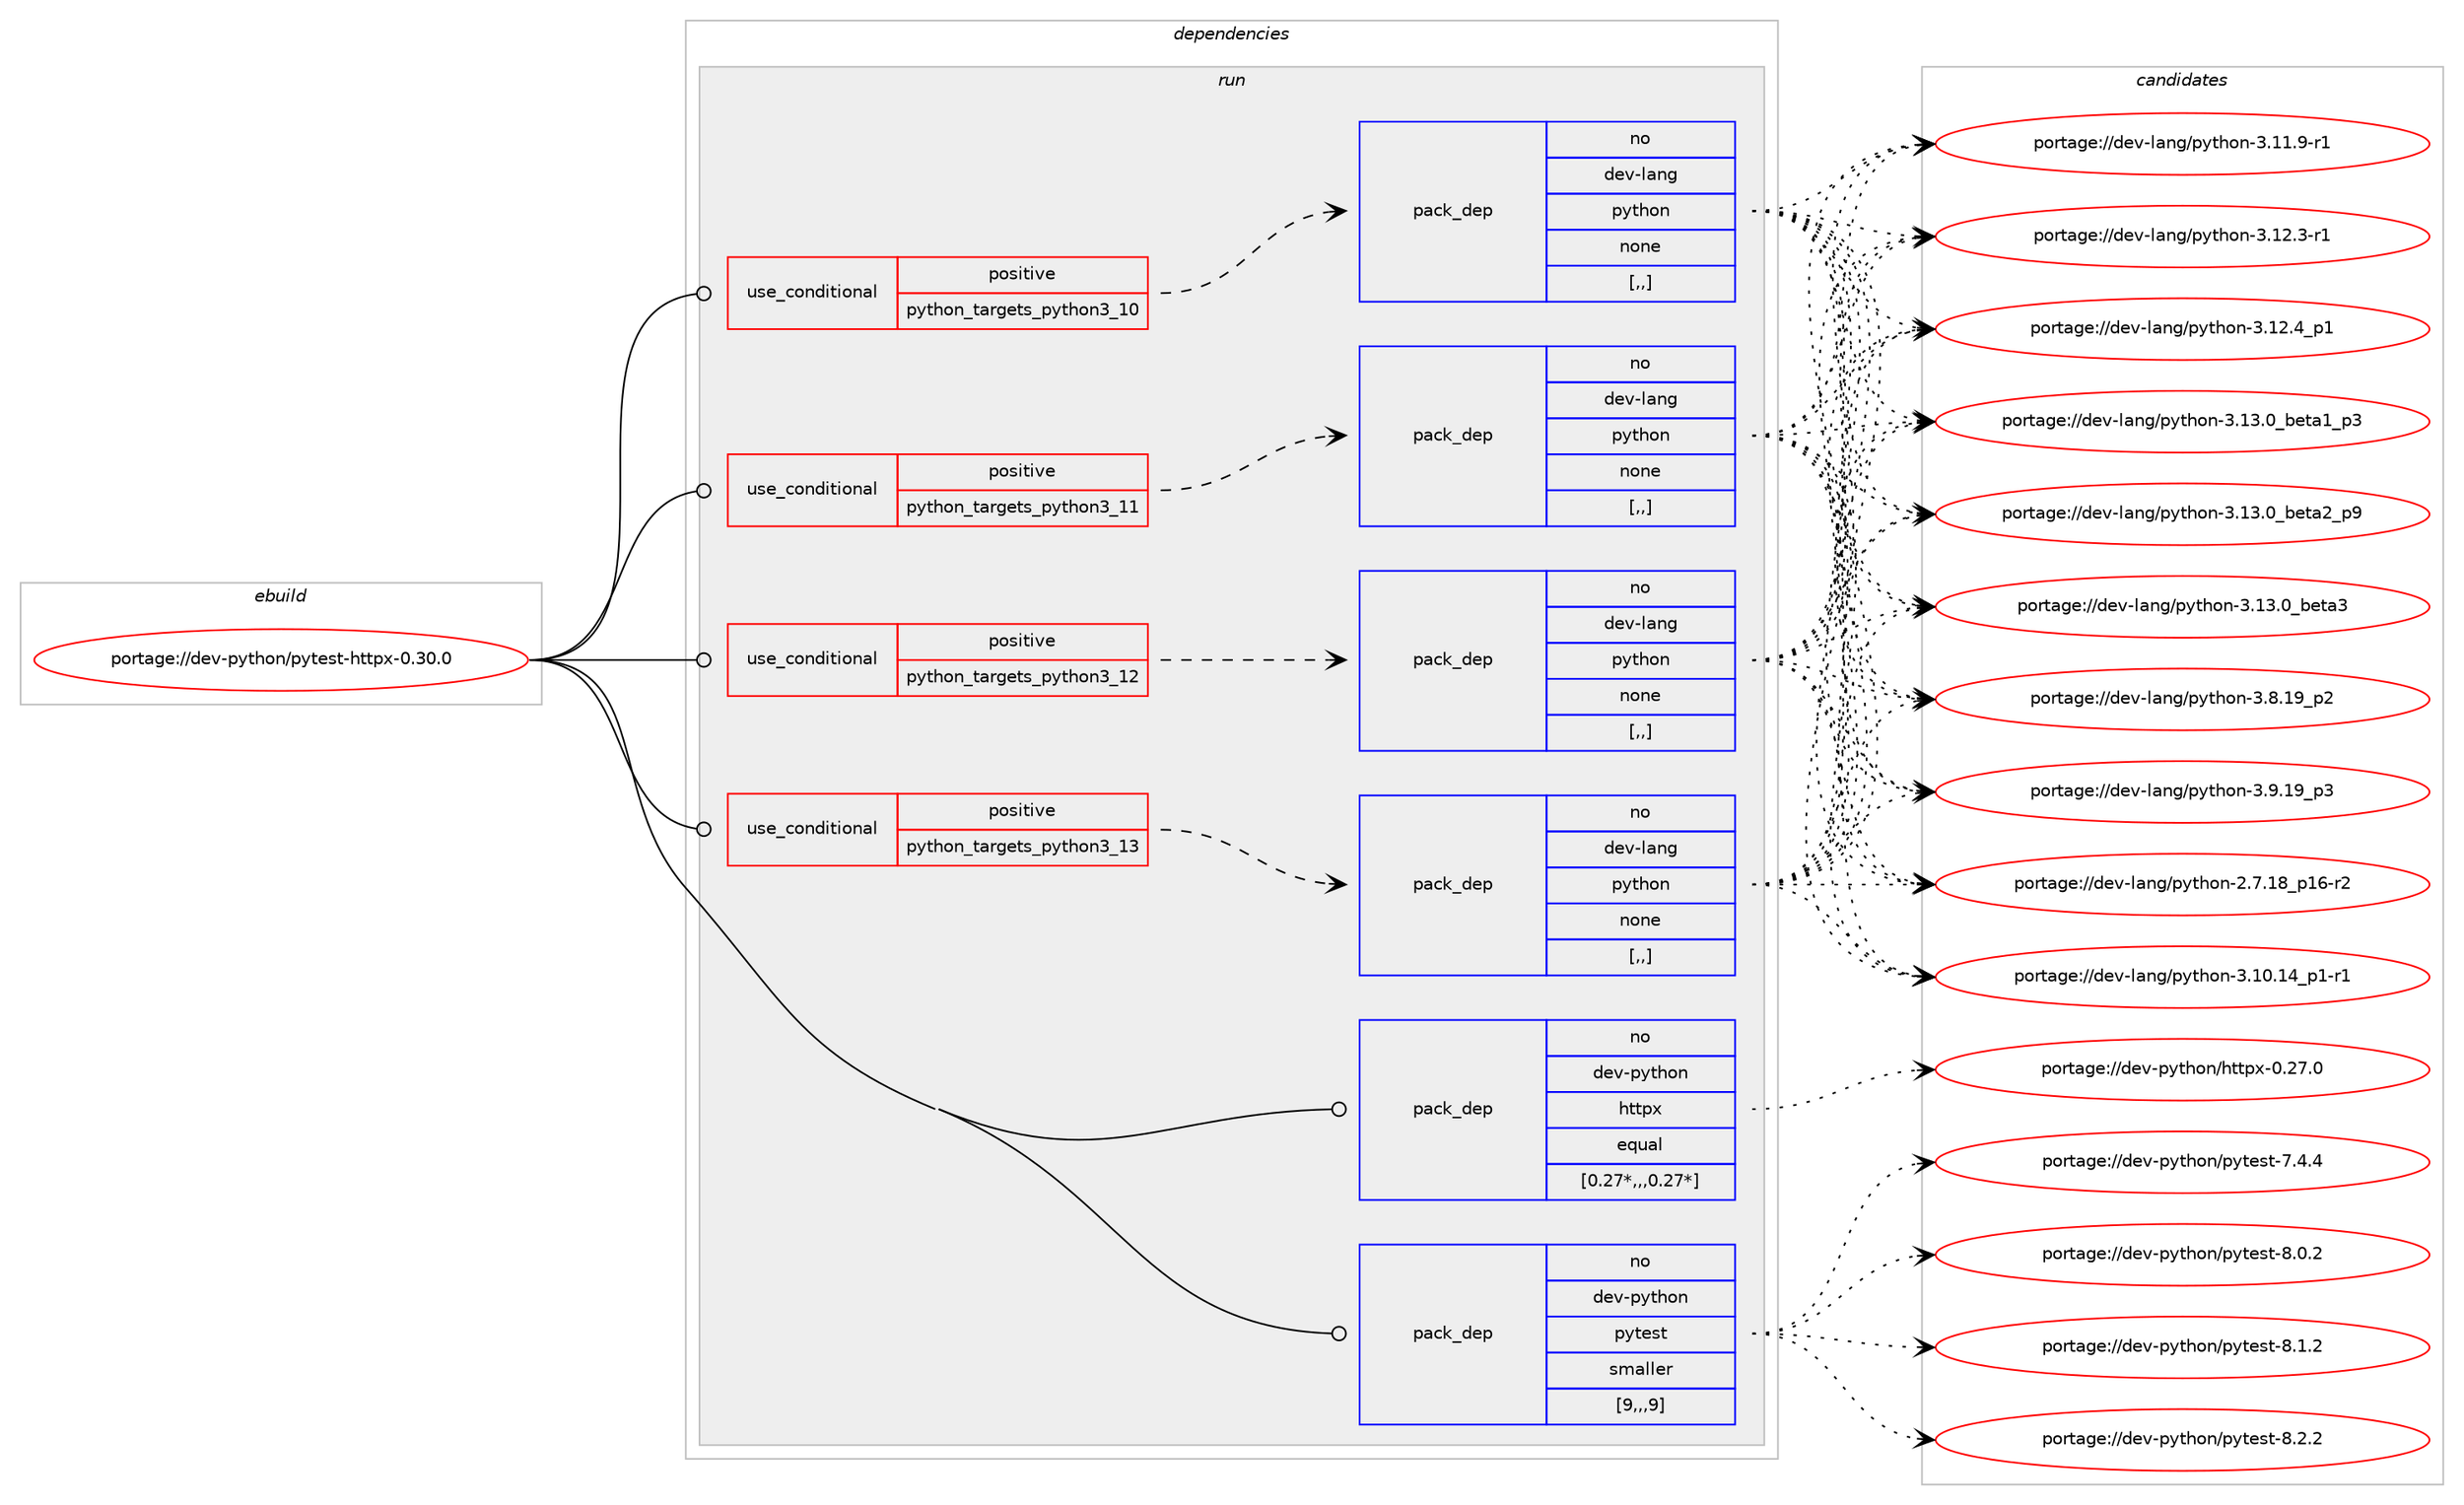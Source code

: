 digraph prolog {

# *************
# Graph options
# *************

newrank=true;
concentrate=true;
compound=true;
graph [rankdir=LR,fontname=Helvetica,fontsize=10,ranksep=1.5];#, ranksep=2.5, nodesep=0.2];
edge  [arrowhead=vee];
node  [fontname=Helvetica,fontsize=10];

# **********
# The ebuild
# **********

subgraph cluster_leftcol {
color=gray;
rank=same;
label=<<i>ebuild</i>>;
id [label="portage://dev-python/pytest-httpx-0.30.0", color=red, width=4, href="../dev-python/pytest-httpx-0.30.0.svg"];
}

# ****************
# The dependencies
# ****************

subgraph cluster_midcol {
color=gray;
label=<<i>dependencies</i>>;
subgraph cluster_compile {
fillcolor="#eeeeee";
style=filled;
label=<<i>compile</i>>;
}
subgraph cluster_compileandrun {
fillcolor="#eeeeee";
style=filled;
label=<<i>compile and run</i>>;
}
subgraph cluster_run {
fillcolor="#eeeeee";
style=filled;
label=<<i>run</i>>;
subgraph cond36755 {
dependency155229 [label=<<TABLE BORDER="0" CELLBORDER="1" CELLSPACING="0" CELLPADDING="4"><TR><TD ROWSPAN="3" CELLPADDING="10">use_conditional</TD></TR><TR><TD>positive</TD></TR><TR><TD>python_targets_python3_10</TD></TR></TABLE>>, shape=none, color=red];
subgraph pack117239 {
dependency155230 [label=<<TABLE BORDER="0" CELLBORDER="1" CELLSPACING="0" CELLPADDING="4" WIDTH="220"><TR><TD ROWSPAN="6" CELLPADDING="30">pack_dep</TD></TR><TR><TD WIDTH="110">no</TD></TR><TR><TD>dev-lang</TD></TR><TR><TD>python</TD></TR><TR><TD>none</TD></TR><TR><TD>[,,]</TD></TR></TABLE>>, shape=none, color=blue];
}
dependency155229:e -> dependency155230:w [weight=20,style="dashed",arrowhead="vee"];
}
id:e -> dependency155229:w [weight=20,style="solid",arrowhead="odot"];
subgraph cond36756 {
dependency155231 [label=<<TABLE BORDER="0" CELLBORDER="1" CELLSPACING="0" CELLPADDING="4"><TR><TD ROWSPAN="3" CELLPADDING="10">use_conditional</TD></TR><TR><TD>positive</TD></TR><TR><TD>python_targets_python3_11</TD></TR></TABLE>>, shape=none, color=red];
subgraph pack117240 {
dependency155232 [label=<<TABLE BORDER="0" CELLBORDER="1" CELLSPACING="0" CELLPADDING="4" WIDTH="220"><TR><TD ROWSPAN="6" CELLPADDING="30">pack_dep</TD></TR><TR><TD WIDTH="110">no</TD></TR><TR><TD>dev-lang</TD></TR><TR><TD>python</TD></TR><TR><TD>none</TD></TR><TR><TD>[,,]</TD></TR></TABLE>>, shape=none, color=blue];
}
dependency155231:e -> dependency155232:w [weight=20,style="dashed",arrowhead="vee"];
}
id:e -> dependency155231:w [weight=20,style="solid",arrowhead="odot"];
subgraph cond36757 {
dependency155233 [label=<<TABLE BORDER="0" CELLBORDER="1" CELLSPACING="0" CELLPADDING="4"><TR><TD ROWSPAN="3" CELLPADDING="10">use_conditional</TD></TR><TR><TD>positive</TD></TR><TR><TD>python_targets_python3_12</TD></TR></TABLE>>, shape=none, color=red];
subgraph pack117241 {
dependency155234 [label=<<TABLE BORDER="0" CELLBORDER="1" CELLSPACING="0" CELLPADDING="4" WIDTH="220"><TR><TD ROWSPAN="6" CELLPADDING="30">pack_dep</TD></TR><TR><TD WIDTH="110">no</TD></TR><TR><TD>dev-lang</TD></TR><TR><TD>python</TD></TR><TR><TD>none</TD></TR><TR><TD>[,,]</TD></TR></TABLE>>, shape=none, color=blue];
}
dependency155233:e -> dependency155234:w [weight=20,style="dashed",arrowhead="vee"];
}
id:e -> dependency155233:w [weight=20,style="solid",arrowhead="odot"];
subgraph cond36758 {
dependency155235 [label=<<TABLE BORDER="0" CELLBORDER="1" CELLSPACING="0" CELLPADDING="4"><TR><TD ROWSPAN="3" CELLPADDING="10">use_conditional</TD></TR><TR><TD>positive</TD></TR><TR><TD>python_targets_python3_13</TD></TR></TABLE>>, shape=none, color=red];
subgraph pack117242 {
dependency155236 [label=<<TABLE BORDER="0" CELLBORDER="1" CELLSPACING="0" CELLPADDING="4" WIDTH="220"><TR><TD ROWSPAN="6" CELLPADDING="30">pack_dep</TD></TR><TR><TD WIDTH="110">no</TD></TR><TR><TD>dev-lang</TD></TR><TR><TD>python</TD></TR><TR><TD>none</TD></TR><TR><TD>[,,]</TD></TR></TABLE>>, shape=none, color=blue];
}
dependency155235:e -> dependency155236:w [weight=20,style="dashed",arrowhead="vee"];
}
id:e -> dependency155235:w [weight=20,style="solid",arrowhead="odot"];
subgraph pack117243 {
dependency155237 [label=<<TABLE BORDER="0" CELLBORDER="1" CELLSPACING="0" CELLPADDING="4" WIDTH="220"><TR><TD ROWSPAN="6" CELLPADDING="30">pack_dep</TD></TR><TR><TD WIDTH="110">no</TD></TR><TR><TD>dev-python</TD></TR><TR><TD>httpx</TD></TR><TR><TD>equal</TD></TR><TR><TD>[0.27*,,,0.27*]</TD></TR></TABLE>>, shape=none, color=blue];
}
id:e -> dependency155237:w [weight=20,style="solid",arrowhead="odot"];
subgraph pack117244 {
dependency155238 [label=<<TABLE BORDER="0" CELLBORDER="1" CELLSPACING="0" CELLPADDING="4" WIDTH="220"><TR><TD ROWSPAN="6" CELLPADDING="30">pack_dep</TD></TR><TR><TD WIDTH="110">no</TD></TR><TR><TD>dev-python</TD></TR><TR><TD>pytest</TD></TR><TR><TD>smaller</TD></TR><TR><TD>[9,,,9]</TD></TR></TABLE>>, shape=none, color=blue];
}
id:e -> dependency155238:w [weight=20,style="solid",arrowhead="odot"];
}
}

# **************
# The candidates
# **************

subgraph cluster_choices {
rank=same;
color=gray;
label=<<i>candidates</i>>;

subgraph choice117239 {
color=black;
nodesep=1;
choice100101118451089711010347112121116104111110455046554649569511249544511450 [label="portage://dev-lang/python-2.7.18_p16-r2", color=red, width=4,href="../dev-lang/python-2.7.18_p16-r2.svg"];
choice100101118451089711010347112121116104111110455146494846495295112494511449 [label="portage://dev-lang/python-3.10.14_p1-r1", color=red, width=4,href="../dev-lang/python-3.10.14_p1-r1.svg"];
choice100101118451089711010347112121116104111110455146494946574511449 [label="portage://dev-lang/python-3.11.9-r1", color=red, width=4,href="../dev-lang/python-3.11.9-r1.svg"];
choice100101118451089711010347112121116104111110455146495046514511449 [label="portage://dev-lang/python-3.12.3-r1", color=red, width=4,href="../dev-lang/python-3.12.3-r1.svg"];
choice100101118451089711010347112121116104111110455146495046529511249 [label="portage://dev-lang/python-3.12.4_p1", color=red, width=4,href="../dev-lang/python-3.12.4_p1.svg"];
choice10010111845108971101034711212111610411111045514649514648959810111697499511251 [label="portage://dev-lang/python-3.13.0_beta1_p3", color=red, width=4,href="../dev-lang/python-3.13.0_beta1_p3.svg"];
choice10010111845108971101034711212111610411111045514649514648959810111697509511257 [label="portage://dev-lang/python-3.13.0_beta2_p9", color=red, width=4,href="../dev-lang/python-3.13.0_beta2_p9.svg"];
choice1001011184510897110103471121211161041111104551464951464895981011169751 [label="portage://dev-lang/python-3.13.0_beta3", color=red, width=4,href="../dev-lang/python-3.13.0_beta3.svg"];
choice100101118451089711010347112121116104111110455146564649579511250 [label="portage://dev-lang/python-3.8.19_p2", color=red, width=4,href="../dev-lang/python-3.8.19_p2.svg"];
choice100101118451089711010347112121116104111110455146574649579511251 [label="portage://dev-lang/python-3.9.19_p3", color=red, width=4,href="../dev-lang/python-3.9.19_p3.svg"];
dependency155230:e -> choice100101118451089711010347112121116104111110455046554649569511249544511450:w [style=dotted,weight="100"];
dependency155230:e -> choice100101118451089711010347112121116104111110455146494846495295112494511449:w [style=dotted,weight="100"];
dependency155230:e -> choice100101118451089711010347112121116104111110455146494946574511449:w [style=dotted,weight="100"];
dependency155230:e -> choice100101118451089711010347112121116104111110455146495046514511449:w [style=dotted,weight="100"];
dependency155230:e -> choice100101118451089711010347112121116104111110455146495046529511249:w [style=dotted,weight="100"];
dependency155230:e -> choice10010111845108971101034711212111610411111045514649514648959810111697499511251:w [style=dotted,weight="100"];
dependency155230:e -> choice10010111845108971101034711212111610411111045514649514648959810111697509511257:w [style=dotted,weight="100"];
dependency155230:e -> choice1001011184510897110103471121211161041111104551464951464895981011169751:w [style=dotted,weight="100"];
dependency155230:e -> choice100101118451089711010347112121116104111110455146564649579511250:w [style=dotted,weight="100"];
dependency155230:e -> choice100101118451089711010347112121116104111110455146574649579511251:w [style=dotted,weight="100"];
}
subgraph choice117240 {
color=black;
nodesep=1;
choice100101118451089711010347112121116104111110455046554649569511249544511450 [label="portage://dev-lang/python-2.7.18_p16-r2", color=red, width=4,href="../dev-lang/python-2.7.18_p16-r2.svg"];
choice100101118451089711010347112121116104111110455146494846495295112494511449 [label="portage://dev-lang/python-3.10.14_p1-r1", color=red, width=4,href="../dev-lang/python-3.10.14_p1-r1.svg"];
choice100101118451089711010347112121116104111110455146494946574511449 [label="portage://dev-lang/python-3.11.9-r1", color=red, width=4,href="../dev-lang/python-3.11.9-r1.svg"];
choice100101118451089711010347112121116104111110455146495046514511449 [label="portage://dev-lang/python-3.12.3-r1", color=red, width=4,href="../dev-lang/python-3.12.3-r1.svg"];
choice100101118451089711010347112121116104111110455146495046529511249 [label="portage://dev-lang/python-3.12.4_p1", color=red, width=4,href="../dev-lang/python-3.12.4_p1.svg"];
choice10010111845108971101034711212111610411111045514649514648959810111697499511251 [label="portage://dev-lang/python-3.13.0_beta1_p3", color=red, width=4,href="../dev-lang/python-3.13.0_beta1_p3.svg"];
choice10010111845108971101034711212111610411111045514649514648959810111697509511257 [label="portage://dev-lang/python-3.13.0_beta2_p9", color=red, width=4,href="../dev-lang/python-3.13.0_beta2_p9.svg"];
choice1001011184510897110103471121211161041111104551464951464895981011169751 [label="portage://dev-lang/python-3.13.0_beta3", color=red, width=4,href="../dev-lang/python-3.13.0_beta3.svg"];
choice100101118451089711010347112121116104111110455146564649579511250 [label="portage://dev-lang/python-3.8.19_p2", color=red, width=4,href="../dev-lang/python-3.8.19_p2.svg"];
choice100101118451089711010347112121116104111110455146574649579511251 [label="portage://dev-lang/python-3.9.19_p3", color=red, width=4,href="../dev-lang/python-3.9.19_p3.svg"];
dependency155232:e -> choice100101118451089711010347112121116104111110455046554649569511249544511450:w [style=dotted,weight="100"];
dependency155232:e -> choice100101118451089711010347112121116104111110455146494846495295112494511449:w [style=dotted,weight="100"];
dependency155232:e -> choice100101118451089711010347112121116104111110455146494946574511449:w [style=dotted,weight="100"];
dependency155232:e -> choice100101118451089711010347112121116104111110455146495046514511449:w [style=dotted,weight="100"];
dependency155232:e -> choice100101118451089711010347112121116104111110455146495046529511249:w [style=dotted,weight="100"];
dependency155232:e -> choice10010111845108971101034711212111610411111045514649514648959810111697499511251:w [style=dotted,weight="100"];
dependency155232:e -> choice10010111845108971101034711212111610411111045514649514648959810111697509511257:w [style=dotted,weight="100"];
dependency155232:e -> choice1001011184510897110103471121211161041111104551464951464895981011169751:w [style=dotted,weight="100"];
dependency155232:e -> choice100101118451089711010347112121116104111110455146564649579511250:w [style=dotted,weight="100"];
dependency155232:e -> choice100101118451089711010347112121116104111110455146574649579511251:w [style=dotted,weight="100"];
}
subgraph choice117241 {
color=black;
nodesep=1;
choice100101118451089711010347112121116104111110455046554649569511249544511450 [label="portage://dev-lang/python-2.7.18_p16-r2", color=red, width=4,href="../dev-lang/python-2.7.18_p16-r2.svg"];
choice100101118451089711010347112121116104111110455146494846495295112494511449 [label="portage://dev-lang/python-3.10.14_p1-r1", color=red, width=4,href="../dev-lang/python-3.10.14_p1-r1.svg"];
choice100101118451089711010347112121116104111110455146494946574511449 [label="portage://dev-lang/python-3.11.9-r1", color=red, width=4,href="../dev-lang/python-3.11.9-r1.svg"];
choice100101118451089711010347112121116104111110455146495046514511449 [label="portage://dev-lang/python-3.12.3-r1", color=red, width=4,href="../dev-lang/python-3.12.3-r1.svg"];
choice100101118451089711010347112121116104111110455146495046529511249 [label="portage://dev-lang/python-3.12.4_p1", color=red, width=4,href="../dev-lang/python-3.12.4_p1.svg"];
choice10010111845108971101034711212111610411111045514649514648959810111697499511251 [label="portage://dev-lang/python-3.13.0_beta1_p3", color=red, width=4,href="../dev-lang/python-3.13.0_beta1_p3.svg"];
choice10010111845108971101034711212111610411111045514649514648959810111697509511257 [label="portage://dev-lang/python-3.13.0_beta2_p9", color=red, width=4,href="../dev-lang/python-3.13.0_beta2_p9.svg"];
choice1001011184510897110103471121211161041111104551464951464895981011169751 [label="portage://dev-lang/python-3.13.0_beta3", color=red, width=4,href="../dev-lang/python-3.13.0_beta3.svg"];
choice100101118451089711010347112121116104111110455146564649579511250 [label="portage://dev-lang/python-3.8.19_p2", color=red, width=4,href="../dev-lang/python-3.8.19_p2.svg"];
choice100101118451089711010347112121116104111110455146574649579511251 [label="portage://dev-lang/python-3.9.19_p3", color=red, width=4,href="../dev-lang/python-3.9.19_p3.svg"];
dependency155234:e -> choice100101118451089711010347112121116104111110455046554649569511249544511450:w [style=dotted,weight="100"];
dependency155234:e -> choice100101118451089711010347112121116104111110455146494846495295112494511449:w [style=dotted,weight="100"];
dependency155234:e -> choice100101118451089711010347112121116104111110455146494946574511449:w [style=dotted,weight="100"];
dependency155234:e -> choice100101118451089711010347112121116104111110455146495046514511449:w [style=dotted,weight="100"];
dependency155234:e -> choice100101118451089711010347112121116104111110455146495046529511249:w [style=dotted,weight="100"];
dependency155234:e -> choice10010111845108971101034711212111610411111045514649514648959810111697499511251:w [style=dotted,weight="100"];
dependency155234:e -> choice10010111845108971101034711212111610411111045514649514648959810111697509511257:w [style=dotted,weight="100"];
dependency155234:e -> choice1001011184510897110103471121211161041111104551464951464895981011169751:w [style=dotted,weight="100"];
dependency155234:e -> choice100101118451089711010347112121116104111110455146564649579511250:w [style=dotted,weight="100"];
dependency155234:e -> choice100101118451089711010347112121116104111110455146574649579511251:w [style=dotted,weight="100"];
}
subgraph choice117242 {
color=black;
nodesep=1;
choice100101118451089711010347112121116104111110455046554649569511249544511450 [label="portage://dev-lang/python-2.7.18_p16-r2", color=red, width=4,href="../dev-lang/python-2.7.18_p16-r2.svg"];
choice100101118451089711010347112121116104111110455146494846495295112494511449 [label="portage://dev-lang/python-3.10.14_p1-r1", color=red, width=4,href="../dev-lang/python-3.10.14_p1-r1.svg"];
choice100101118451089711010347112121116104111110455146494946574511449 [label="portage://dev-lang/python-3.11.9-r1", color=red, width=4,href="../dev-lang/python-3.11.9-r1.svg"];
choice100101118451089711010347112121116104111110455146495046514511449 [label="portage://dev-lang/python-3.12.3-r1", color=red, width=4,href="../dev-lang/python-3.12.3-r1.svg"];
choice100101118451089711010347112121116104111110455146495046529511249 [label="portage://dev-lang/python-3.12.4_p1", color=red, width=4,href="../dev-lang/python-3.12.4_p1.svg"];
choice10010111845108971101034711212111610411111045514649514648959810111697499511251 [label="portage://dev-lang/python-3.13.0_beta1_p3", color=red, width=4,href="../dev-lang/python-3.13.0_beta1_p3.svg"];
choice10010111845108971101034711212111610411111045514649514648959810111697509511257 [label="portage://dev-lang/python-3.13.0_beta2_p9", color=red, width=4,href="../dev-lang/python-3.13.0_beta2_p9.svg"];
choice1001011184510897110103471121211161041111104551464951464895981011169751 [label="portage://dev-lang/python-3.13.0_beta3", color=red, width=4,href="../dev-lang/python-3.13.0_beta3.svg"];
choice100101118451089711010347112121116104111110455146564649579511250 [label="portage://dev-lang/python-3.8.19_p2", color=red, width=4,href="../dev-lang/python-3.8.19_p2.svg"];
choice100101118451089711010347112121116104111110455146574649579511251 [label="portage://dev-lang/python-3.9.19_p3", color=red, width=4,href="../dev-lang/python-3.9.19_p3.svg"];
dependency155236:e -> choice100101118451089711010347112121116104111110455046554649569511249544511450:w [style=dotted,weight="100"];
dependency155236:e -> choice100101118451089711010347112121116104111110455146494846495295112494511449:w [style=dotted,weight="100"];
dependency155236:e -> choice100101118451089711010347112121116104111110455146494946574511449:w [style=dotted,weight="100"];
dependency155236:e -> choice100101118451089711010347112121116104111110455146495046514511449:w [style=dotted,weight="100"];
dependency155236:e -> choice100101118451089711010347112121116104111110455146495046529511249:w [style=dotted,weight="100"];
dependency155236:e -> choice10010111845108971101034711212111610411111045514649514648959810111697499511251:w [style=dotted,weight="100"];
dependency155236:e -> choice10010111845108971101034711212111610411111045514649514648959810111697509511257:w [style=dotted,weight="100"];
dependency155236:e -> choice1001011184510897110103471121211161041111104551464951464895981011169751:w [style=dotted,weight="100"];
dependency155236:e -> choice100101118451089711010347112121116104111110455146564649579511250:w [style=dotted,weight="100"];
dependency155236:e -> choice100101118451089711010347112121116104111110455146574649579511251:w [style=dotted,weight="100"];
}
subgraph choice117243 {
color=black;
nodesep=1;
choice100101118451121211161041111104710411611611212045484650554648 [label="portage://dev-python/httpx-0.27.0", color=red, width=4,href="../dev-python/httpx-0.27.0.svg"];
dependency155237:e -> choice100101118451121211161041111104710411611611212045484650554648:w [style=dotted,weight="100"];
}
subgraph choice117244 {
color=black;
nodesep=1;
choice1001011184511212111610411111047112121116101115116455546524652 [label="portage://dev-python/pytest-7.4.4", color=red, width=4,href="../dev-python/pytest-7.4.4.svg"];
choice1001011184511212111610411111047112121116101115116455646484650 [label="portage://dev-python/pytest-8.0.2", color=red, width=4,href="../dev-python/pytest-8.0.2.svg"];
choice1001011184511212111610411111047112121116101115116455646494650 [label="portage://dev-python/pytest-8.1.2", color=red, width=4,href="../dev-python/pytest-8.1.2.svg"];
choice1001011184511212111610411111047112121116101115116455646504650 [label="portage://dev-python/pytest-8.2.2", color=red, width=4,href="../dev-python/pytest-8.2.2.svg"];
dependency155238:e -> choice1001011184511212111610411111047112121116101115116455546524652:w [style=dotted,weight="100"];
dependency155238:e -> choice1001011184511212111610411111047112121116101115116455646484650:w [style=dotted,weight="100"];
dependency155238:e -> choice1001011184511212111610411111047112121116101115116455646494650:w [style=dotted,weight="100"];
dependency155238:e -> choice1001011184511212111610411111047112121116101115116455646504650:w [style=dotted,weight="100"];
}
}

}
